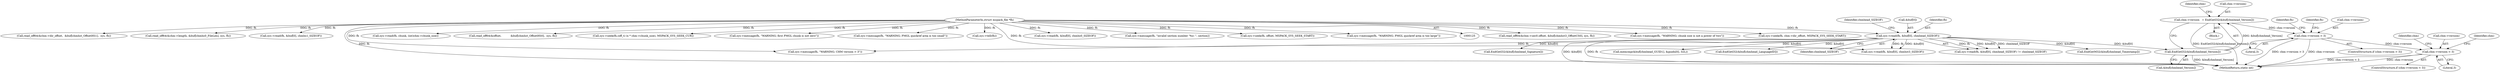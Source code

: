 digraph "0_libmspack_2f084136cfe0d05e5bf5703f3e83c6d955234b4d@pointer" {
"1000489" [label="(Call,chm->version < 3)"];
"1000299" [label="(Call,chm->version > 3)"];
"1000271" [label="(Call,chm->version   = EndGetI32(&buf[chmhead_Version]))"];
"1000275" [label="(Call,EndGetI32(&buf[chmhead_Version]))"];
"1000233" [label="(Call,sys->read(fh, &buf[0], chmhead_SIZEOF))"];
"1000127" [label="(MethodParameterIn,struct mspack_file *fh)"];
"1000282" [label="(Identifier,chm)"];
"1000516" [label="(Identifier,chm)"];
"1000246" [label="(Call,EndGetI32(&buf[chmhead_Signature]))"];
"1000306" [label="(Identifier,fh)"];
"1000344" [label="(Call,read_off64(&chm->sec0.offset, &buf[chmhst3_OffsetCS0], sys, fh))"];
"1000586" [label="(Call,sys->message(fh, \"WARNING; chunk size is not a power of two\"))"];
"1000397" [label="(Call,sys->seek(fh, chm->dir_offset, MSPACK_SYS_SEEK_START))"];
"1000333" [label="(Call,read_off64(&chm->dir_offset,  &buf[chmhst_OffsetHS1],  sys, fh))"];
"1000276" [label="(Call,&buf[chmhead_Version])"];
"1000233" [label="(Call,sys->read(fh, &buf[0], chmhead_SIZEOF))"];
"1000271" [label="(Call,chm->version   = EndGetI32(&buf[chmhead_Version]))"];
"1000382" [label="(Call,read_off64(&chm->length, &buf[chmhs0_FileLen], sys, fh))"];
"1000311" [label="(Identifier,fh)"];
"1000408" [label="(Call,sys->read(fh, &buf[0], chmhs1_SIZEOF))"];
"1001081" [label="(MethodReturn,static int)"];
"1000298" [label="(ControlStructure,if (chm->version > 3))"];
"1000130" [label="(Block,)"];
"1000127" [label="(MethodParameterIn,struct mspack_file *fh)"];
"1000240" [label="(Identifier,chmhead_SIZEOF)"];
"1000489" [label="(Call,chm->version < 3)"];
"1000305" [label="(Call,sys->message(fh, \"WARNING; CHM version > 3\"))"];
"1000690" [label="(Call,sys->read(fh, chunk, (int)chm->chunk_size))"];
"1000323" [label="(Call,read_off64(&offset,           &buf[chmhst_OffsetHS0],  sys, fh))"];
"1000275" [label="(Call,EndGetI32(&buf[chmhead_Version]))"];
"1000257" [label="(Call,memcmp(&buf[chmhead_GUID1], &guids[0], 32L))"];
"1000303" [label="(Literal,3)"];
"1000272" [label="(Call,chm->version)"];
"1000235" [label="(Call,&buf[0])"];
"1000299" [label="(Call,chm->version > 3)"];
"1000490" [label="(Call,chm->version)"];
"1000643" [label="(Call,sys->seek(fh,(off_t) (x * chm->chunk_size), MSPACK_SYS_SEEK_CUR))"];
"1000293" [label="(Call,EndGetI32(&buf[chmhead_LanguageID]))"];
"1000596" [label="(Call,sys->message(fh, \"WARNING; first PMGL chunk is not zero\"))"];
"1000300" [label="(Call,chm->version)"];
"1000726" [label="(Call,sys->message(fh, \"WARNING; PMGL quickref area is too small\"))"];
"1000234" [label="(Identifier,fh)"];
"1000488" [label="(ControlStructure,if (chm->version < 3))"];
"1000423" [label="(Call,sys->tell(fh))"];
"1000239" [label="(Identifier,chmhead_SIZEOF)"];
"1000310" [label="(Call,sys->read(fh, &buf[0], chmhst3_SIZEOF))"];
"1000370" [label="(Call,sys->read(fh, &buf[0], chmhs0_SIZEOF))"];
"1000836" [label="(Call,sys->message(fh, \"invalid section number '%u'.\", section))"];
"1000232" [label="(Call,sys->read(fh, &buf[0], chmhead_SIZEOF) != chmhead_SIZEOF)"];
"1000493" [label="(Literal,3)"];
"1000361" [label="(Call,sys->seek(fh, offset, MSPACK_SYS_SEEK_START))"];
"1000744" [label="(Call,sys->message(fh, \"WARNING; PMGL quickref area is too large\"))"];
"1000498" [label="(Identifier,chm)"];
"1000284" [label="(Call,EndGetM32(&buf[chmhead_Timestamp]))"];
"1000489" -> "1000488"  [label="AST: "];
"1000489" -> "1000493"  [label="CFG: "];
"1000490" -> "1000489"  [label="AST: "];
"1000493" -> "1000489"  [label="AST: "];
"1000498" -> "1000489"  [label="CFG: "];
"1000516" -> "1000489"  [label="CFG: "];
"1000489" -> "1001081"  [label="DDG: chm->version < 3"];
"1000489" -> "1001081"  [label="DDG: chm->version"];
"1000299" -> "1000489"  [label="DDG: chm->version"];
"1000299" -> "1000298"  [label="AST: "];
"1000299" -> "1000303"  [label="CFG: "];
"1000300" -> "1000299"  [label="AST: "];
"1000303" -> "1000299"  [label="AST: "];
"1000306" -> "1000299"  [label="CFG: "];
"1000311" -> "1000299"  [label="CFG: "];
"1000299" -> "1001081"  [label="DDG: chm->version > 3"];
"1000299" -> "1001081"  [label="DDG: chm->version"];
"1000271" -> "1000299"  [label="DDG: chm->version"];
"1000271" -> "1000130"  [label="AST: "];
"1000271" -> "1000275"  [label="CFG: "];
"1000272" -> "1000271"  [label="AST: "];
"1000275" -> "1000271"  [label="AST: "];
"1000282" -> "1000271"  [label="CFG: "];
"1000271" -> "1001081"  [label="DDG: EndGetI32(&buf[chmhead_Version])"];
"1000275" -> "1000271"  [label="DDG: &buf[chmhead_Version]"];
"1000275" -> "1000276"  [label="CFG: "];
"1000276" -> "1000275"  [label="AST: "];
"1000275" -> "1001081"  [label="DDG: &buf[chmhead_Version]"];
"1000233" -> "1000275"  [label="DDG: &buf[0]"];
"1000233" -> "1000232"  [label="AST: "];
"1000233" -> "1000239"  [label="CFG: "];
"1000234" -> "1000233"  [label="AST: "];
"1000235" -> "1000233"  [label="AST: "];
"1000239" -> "1000233"  [label="AST: "];
"1000240" -> "1000233"  [label="CFG: "];
"1000233" -> "1001081"  [label="DDG: &buf[0]"];
"1000233" -> "1001081"  [label="DDG: fh"];
"1000233" -> "1000232"  [label="DDG: fh"];
"1000233" -> "1000232"  [label="DDG: &buf[0]"];
"1000233" -> "1000232"  [label="DDG: chmhead_SIZEOF"];
"1000127" -> "1000233"  [label="DDG: fh"];
"1000233" -> "1000246"  [label="DDG: &buf[0]"];
"1000233" -> "1000257"  [label="DDG: &buf[0]"];
"1000233" -> "1000284"  [label="DDG: &buf[0]"];
"1000233" -> "1000293"  [label="DDG: &buf[0]"];
"1000233" -> "1000305"  [label="DDG: fh"];
"1000233" -> "1000310"  [label="DDG: fh"];
"1000233" -> "1000310"  [label="DDG: &buf[0]"];
"1000127" -> "1000125"  [label="AST: "];
"1000127" -> "1001081"  [label="DDG: fh"];
"1000127" -> "1000305"  [label="DDG: fh"];
"1000127" -> "1000310"  [label="DDG: fh"];
"1000127" -> "1000323"  [label="DDG: fh"];
"1000127" -> "1000333"  [label="DDG: fh"];
"1000127" -> "1000344"  [label="DDG: fh"];
"1000127" -> "1000361"  [label="DDG: fh"];
"1000127" -> "1000370"  [label="DDG: fh"];
"1000127" -> "1000382"  [label="DDG: fh"];
"1000127" -> "1000397"  [label="DDG: fh"];
"1000127" -> "1000408"  [label="DDG: fh"];
"1000127" -> "1000423"  [label="DDG: fh"];
"1000127" -> "1000586"  [label="DDG: fh"];
"1000127" -> "1000596"  [label="DDG: fh"];
"1000127" -> "1000643"  [label="DDG: fh"];
"1000127" -> "1000690"  [label="DDG: fh"];
"1000127" -> "1000726"  [label="DDG: fh"];
"1000127" -> "1000744"  [label="DDG: fh"];
"1000127" -> "1000836"  [label="DDG: fh"];
}
